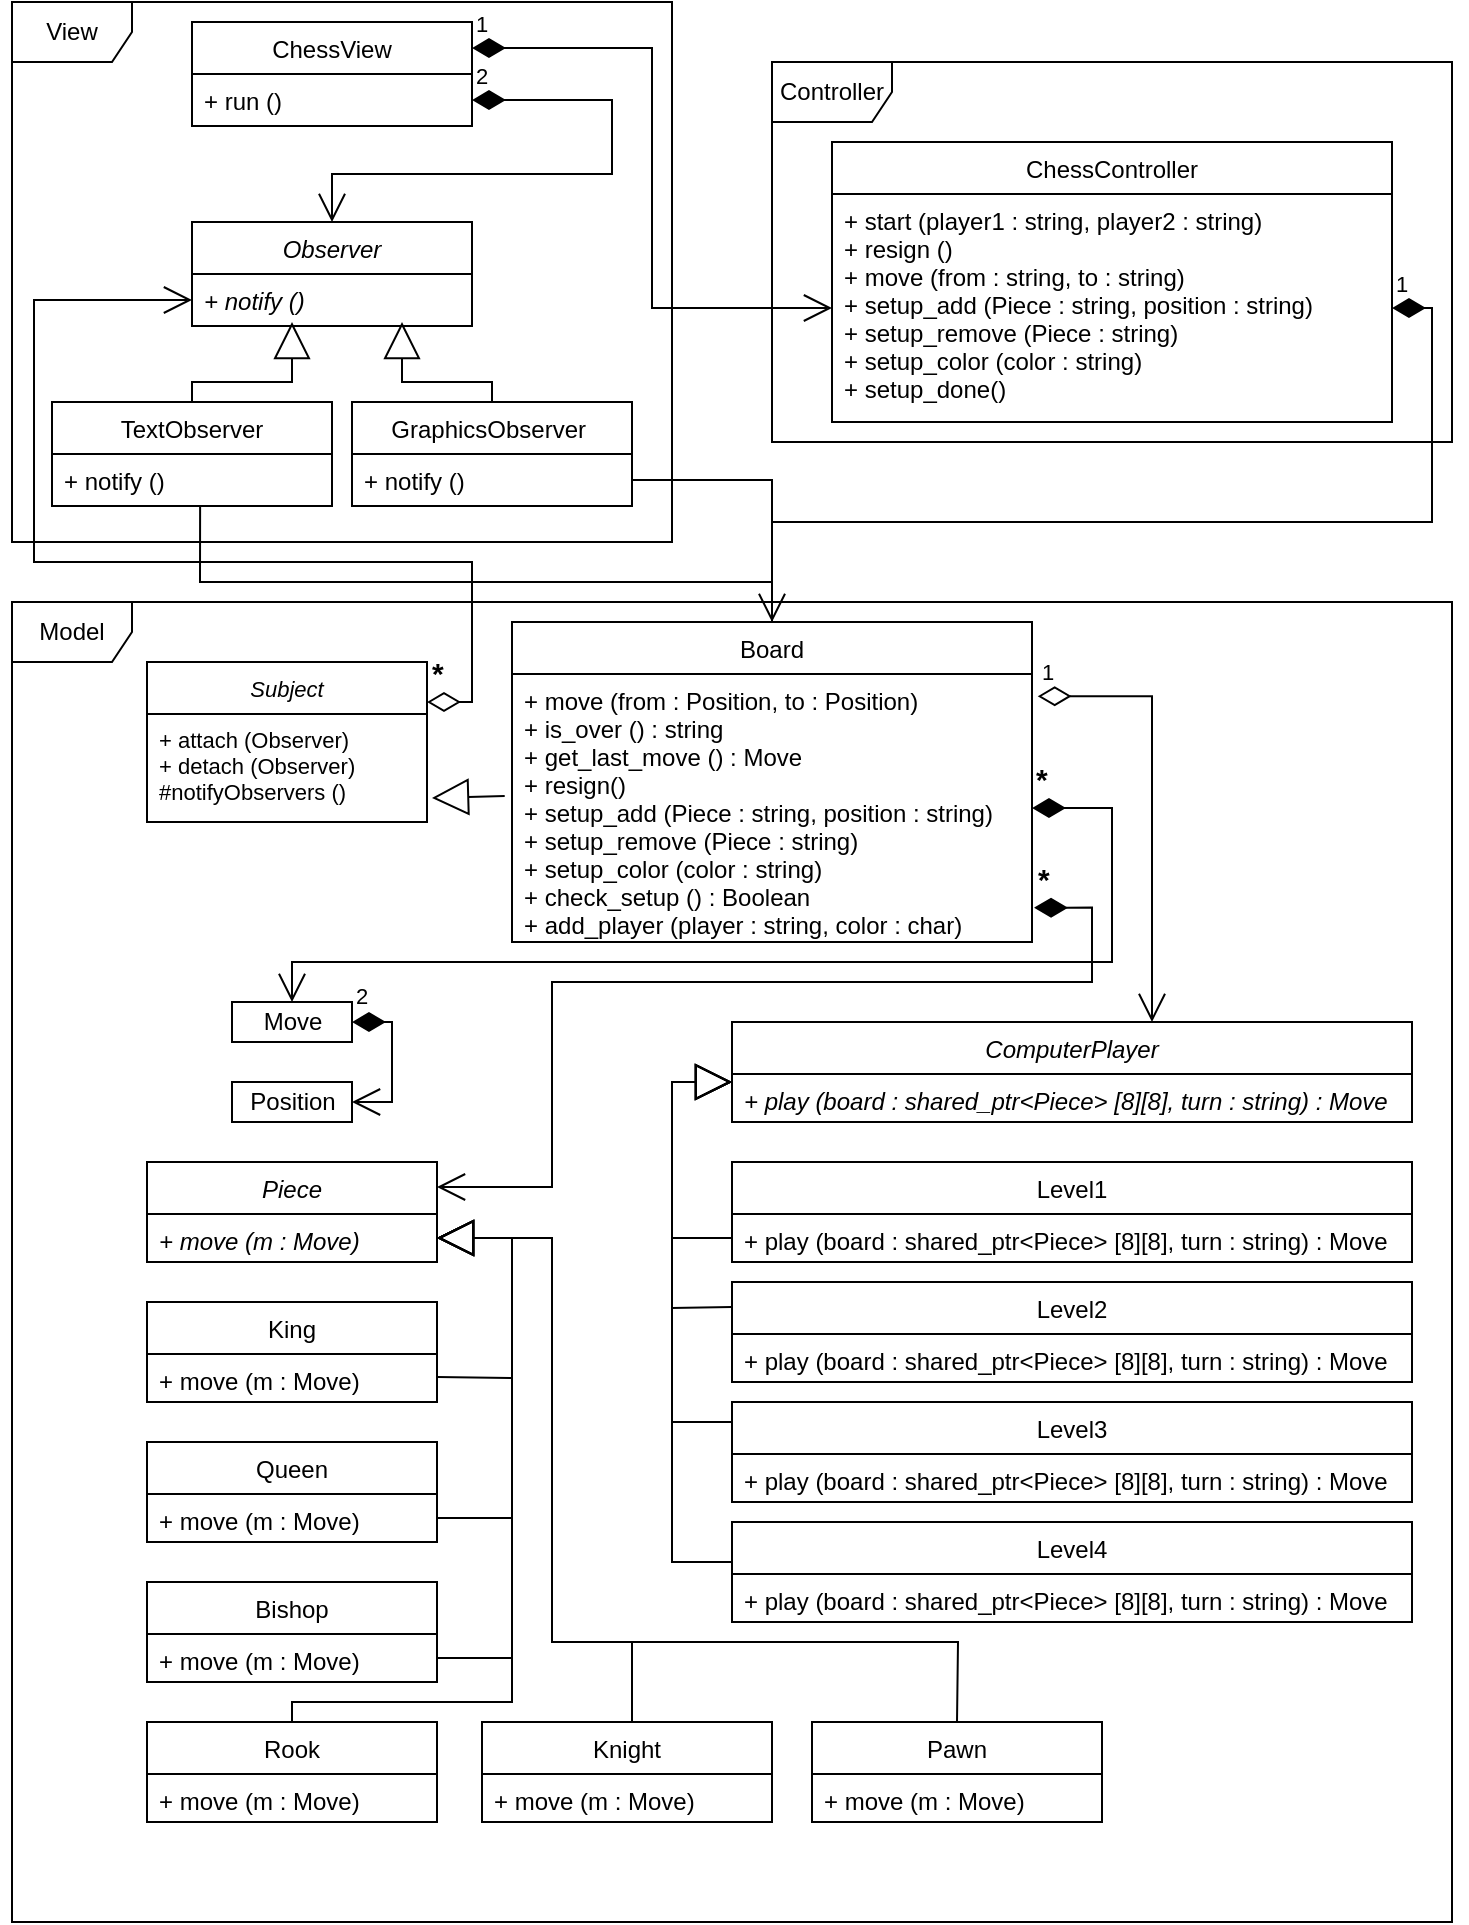 <mxfile version="15.8.6" type="github">
  <diagram id="GS2cKgzN8PQniIcKK5sv" name="Page-1">
    <mxGraphModel dx="841" dy="687" grid="1" gridSize="10" guides="1" tooltips="1" connect="1" arrows="1" fold="1" page="1" pageScale="1" pageWidth="850" pageHeight="1100" math="0" shadow="0">
      <root>
        <mxCell id="0" />
        <mxCell id="1" parent="0" />
        <mxCell id="E_RCuXJ4IqIj-VpBacVf-2" value="View" style="shape=umlFrame;whiteSpace=wrap;html=1;" parent="1" vertex="1">
          <mxGeometry x="90" y="100" width="330" height="270" as="geometry" />
        </mxCell>
        <mxCell id="E_RCuXJ4IqIj-VpBacVf-3" value="Controller" style="shape=umlFrame;whiteSpace=wrap;html=1;" parent="1" vertex="1">
          <mxGeometry x="470" y="130" width="340" height="190" as="geometry" />
        </mxCell>
        <mxCell id="E_RCuXJ4IqIj-VpBacVf-4" value="Model" style="shape=umlFrame;whiteSpace=wrap;html=1;" parent="1" vertex="1">
          <mxGeometry x="90" y="400" width="720" height="660" as="geometry" />
        </mxCell>
        <mxCell id="E_RCuXJ4IqIj-VpBacVf-5" value="ChessView" style="swimlane;fontStyle=0;childLayout=stackLayout;horizontal=1;startSize=26;fillColor=none;horizontalStack=0;resizeParent=1;resizeParentMax=0;resizeLast=0;collapsible=1;marginBottom=0;" parent="1" vertex="1">
          <mxGeometry x="180" y="110" width="140" height="52" as="geometry" />
        </mxCell>
        <mxCell id="E_RCuXJ4IqIj-VpBacVf-6" value="+ run ()" style="text;strokeColor=none;fillColor=none;align=left;verticalAlign=top;spacingLeft=4;spacingRight=4;overflow=hidden;rotatable=0;points=[[0,0.5],[1,0.5]];portConstraint=eastwest;" parent="E_RCuXJ4IqIj-VpBacVf-5" vertex="1">
          <mxGeometry y="26" width="140" height="26" as="geometry" />
        </mxCell>
        <mxCell id="E_RCuXJ4IqIj-VpBacVf-9" value="Observer" style="swimlane;fontStyle=2;childLayout=stackLayout;horizontal=1;startSize=26;fillColor=none;horizontalStack=0;resizeParent=1;resizeParentMax=0;resizeLast=0;collapsible=1;marginBottom=0;" parent="1" vertex="1">
          <mxGeometry x="180" y="210" width="140" height="52" as="geometry" />
        </mxCell>
        <mxCell id="E_RCuXJ4IqIj-VpBacVf-10" value="+ notify ()" style="text;strokeColor=none;fillColor=none;align=left;verticalAlign=top;spacingLeft=4;spacingRight=4;overflow=hidden;rotatable=0;points=[[0,0.5],[1,0.5]];portConstraint=eastwest;fontStyle=2" parent="E_RCuXJ4IqIj-VpBacVf-9" vertex="1">
          <mxGeometry y="26" width="140" height="26" as="geometry" />
        </mxCell>
        <mxCell id="E_RCuXJ4IqIj-VpBacVf-17" value="GraphicsObserver " style="swimlane;fontStyle=0;childLayout=stackLayout;horizontal=1;startSize=26;fillColor=none;horizontalStack=0;resizeParent=1;resizeParentMax=0;resizeLast=0;collapsible=1;marginBottom=0;" parent="1" vertex="1">
          <mxGeometry x="260" y="300" width="140" height="52" as="geometry" />
        </mxCell>
        <mxCell id="E_RCuXJ4IqIj-VpBacVf-21" value="" style="endArrow=block;endSize=16;endFill=0;html=1;rounded=0;" parent="E_RCuXJ4IqIj-VpBacVf-17" edge="1">
          <mxGeometry width="160" relative="1" as="geometry">
            <mxPoint x="70" as="sourcePoint" />
            <mxPoint x="25" y="-40" as="targetPoint" />
            <Array as="points">
              <mxPoint x="70" y="-10" />
              <mxPoint x="25" y="-10" />
            </Array>
          </mxGeometry>
        </mxCell>
        <mxCell id="E_RCuXJ4IqIj-VpBacVf-18" value="+ notify ()" style="text;strokeColor=none;fillColor=none;align=left;verticalAlign=top;spacingLeft=4;spacingRight=4;overflow=hidden;rotatable=0;points=[[0,0.5],[1,0.5]];portConstraint=eastwest;fontStyle=0" parent="E_RCuXJ4IqIj-VpBacVf-17" vertex="1">
          <mxGeometry y="26" width="140" height="26" as="geometry" />
        </mxCell>
        <mxCell id="E_RCuXJ4IqIj-VpBacVf-19" value="TextObserver" style="swimlane;fontStyle=0;childLayout=stackLayout;horizontal=1;startSize=26;fillColor=none;horizontalStack=0;resizeParent=1;resizeParentMax=0;resizeLast=0;collapsible=1;marginBottom=0;" parent="1" vertex="1">
          <mxGeometry x="110" y="300" width="140" height="52" as="geometry" />
        </mxCell>
        <mxCell id="E_RCuXJ4IqIj-VpBacVf-20" value="+ notify ()" style="text;strokeColor=none;fillColor=none;align=left;verticalAlign=top;spacingLeft=4;spacingRight=4;overflow=hidden;rotatable=0;points=[[0,0.5],[1,0.5]];portConstraint=eastwest;fontStyle=0" parent="E_RCuXJ4IqIj-VpBacVf-19" vertex="1">
          <mxGeometry y="26" width="140" height="26" as="geometry" />
        </mxCell>
        <mxCell id="E_RCuXJ4IqIj-VpBacVf-22" value="" style="endArrow=block;endSize=16;endFill=0;html=1;rounded=0;exitX=0.5;exitY=0;exitDx=0;exitDy=0;" parent="1" source="E_RCuXJ4IqIj-VpBacVf-19" edge="1">
          <mxGeometry width="160" relative="1" as="geometry">
            <mxPoint x="250" y="300" as="sourcePoint" />
            <mxPoint x="230" y="260" as="targetPoint" />
            <Array as="points">
              <mxPoint x="180" y="290" />
              <mxPoint x="230" y="290" />
            </Array>
          </mxGeometry>
        </mxCell>
        <mxCell id="E_RCuXJ4IqIj-VpBacVf-23" value="ChessController" style="swimlane;fontStyle=0;childLayout=stackLayout;horizontal=1;startSize=26;fillColor=none;horizontalStack=0;resizeParent=1;resizeParentMax=0;resizeLast=0;collapsible=1;marginBottom=0;" parent="1" vertex="1">
          <mxGeometry x="500" y="170" width="280" height="140" as="geometry" />
        </mxCell>
        <mxCell id="E_RCuXJ4IqIj-VpBacVf-24" value="+ start (player1 : string, player2 : string)&#xa;+ resign ()&#xa;+ move (from : string, to : string)&#xa;+ setup_add (Piece : string, position : string)&#xa;+ setup_remove (Piece : string)&#xa;+ setup_color (color : string)&#xa;+ setup_done()" style="text;strokeColor=none;fillColor=none;align=left;verticalAlign=top;spacingLeft=4;spacingRight=4;overflow=hidden;rotatable=0;points=[[0,0.5],[1,0.5]];portConstraint=eastwest;" parent="E_RCuXJ4IqIj-VpBacVf-23" vertex="1">
          <mxGeometry y="26" width="280" height="114" as="geometry" />
        </mxCell>
        <mxCell id="E_RCuXJ4IqIj-VpBacVf-32" value="Board" style="swimlane;fontStyle=0;childLayout=stackLayout;horizontal=1;startSize=26;fillColor=none;horizontalStack=0;resizeParent=1;resizeParentMax=0;resizeLast=0;collapsible=1;marginBottom=0;" parent="1" vertex="1">
          <mxGeometry x="340" y="410" width="260" height="160" as="geometry" />
        </mxCell>
        <mxCell id="E_RCuXJ4IqIj-VpBacVf-33" value="+ move (from : Position, to : Position) &#xa;+ is_over () : string &#xa;+ get_last_move () : Move&#xa;+ resign()&#xa;+ setup_add (Piece : string, position : string)&#xa;+ setup_remove (Piece : string)&#xa;+ setup_color (color : string)&#xa;+ check_setup () : Boolean&#xa;+ add_player (player : string, color : char)" style="text;strokeColor=none;fillColor=none;align=left;verticalAlign=top;spacingLeft=4;spacingRight=4;overflow=hidden;rotatable=0;points=[[0,0.5],[1,0.5]];portConstraint=eastwest;" parent="E_RCuXJ4IqIj-VpBacVf-32" vertex="1">
          <mxGeometry y="26" width="260" height="134" as="geometry" />
        </mxCell>
        <mxCell id="E_RCuXJ4IqIj-VpBacVf-37" value="ComputerPlayer" style="swimlane;fontStyle=2;childLayout=stackLayout;horizontal=1;startSize=26;fillColor=none;horizontalStack=0;resizeParent=1;resizeParentMax=0;resizeLast=0;collapsible=1;marginBottom=0;" parent="1" vertex="1">
          <mxGeometry x="450" y="610" width="340" height="50" as="geometry" />
        </mxCell>
        <mxCell id="E_RCuXJ4IqIj-VpBacVf-38" value="+ play (board : shared_ptr&lt;Piece&gt; [8][8], turn : string) : Move" style="text;strokeColor=none;fillColor=none;align=left;verticalAlign=top;spacingLeft=4;spacingRight=4;overflow=hidden;rotatable=0;points=[[0,0.5],[1,0.5]];portConstraint=eastwest;fontStyle=2" parent="E_RCuXJ4IqIj-VpBacVf-37" vertex="1">
          <mxGeometry y="26" width="340" height="24" as="geometry" />
        </mxCell>
        <mxCell id="E_RCuXJ4IqIj-VpBacVf-39" value="Level1" style="swimlane;fontStyle=0;childLayout=stackLayout;horizontal=1;startSize=26;fillColor=none;horizontalStack=0;resizeParent=1;resizeParentMax=0;resizeLast=0;collapsible=1;marginBottom=0;" parent="1" vertex="1">
          <mxGeometry x="450" y="680" width="340" height="50" as="geometry" />
        </mxCell>
        <mxCell id="E_RCuXJ4IqIj-VpBacVf-40" value="+ play (board : shared_ptr&lt;Piece&gt; [8][8], turn : string) : Move" style="text;strokeColor=none;fillColor=none;align=left;verticalAlign=top;spacingLeft=4;spacingRight=4;overflow=hidden;rotatable=0;points=[[0,0.5],[1,0.5]];portConstraint=eastwest;fontStyle=0" parent="E_RCuXJ4IqIj-VpBacVf-39" vertex="1">
          <mxGeometry y="26" width="340" height="24" as="geometry" />
        </mxCell>
        <mxCell id="E_RCuXJ4IqIj-VpBacVf-42" value="Level2" style="swimlane;fontStyle=0;childLayout=stackLayout;horizontal=1;startSize=26;fillColor=none;horizontalStack=0;resizeParent=1;resizeParentMax=0;resizeLast=0;collapsible=1;marginBottom=0;" parent="1" vertex="1">
          <mxGeometry x="450" y="740" width="340" height="50" as="geometry" />
        </mxCell>
        <mxCell id="E_RCuXJ4IqIj-VpBacVf-43" value="+ play (board : shared_ptr&lt;Piece&gt; [8][8], turn : string) : Move" style="text;strokeColor=none;fillColor=none;align=left;verticalAlign=top;spacingLeft=4;spacingRight=4;overflow=hidden;rotatable=0;points=[[0,0.5],[1,0.5]];portConstraint=eastwest;fontStyle=0" parent="E_RCuXJ4IqIj-VpBacVf-42" vertex="1">
          <mxGeometry y="26" width="340" height="24" as="geometry" />
        </mxCell>
        <mxCell id="E_RCuXJ4IqIj-VpBacVf-44" value="Level3" style="swimlane;fontStyle=0;childLayout=stackLayout;horizontal=1;startSize=26;fillColor=none;horizontalStack=0;resizeParent=1;resizeParentMax=0;resizeLast=0;collapsible=1;marginBottom=0;" parent="1" vertex="1">
          <mxGeometry x="450" y="800" width="340" height="50" as="geometry" />
        </mxCell>
        <mxCell id="E_RCuXJ4IqIj-VpBacVf-45" value="+ play (board : shared_ptr&lt;Piece&gt; [8][8], turn : string) : Move" style="text;strokeColor=none;fillColor=none;align=left;verticalAlign=top;spacingLeft=4;spacingRight=4;overflow=hidden;rotatable=0;points=[[0,0.5],[1,0.5]];portConstraint=eastwest;fontStyle=0" parent="E_RCuXJ4IqIj-VpBacVf-44" vertex="1">
          <mxGeometry y="26" width="340" height="24" as="geometry" />
        </mxCell>
        <mxCell id="E_RCuXJ4IqIj-VpBacVf-46" value="Level4" style="swimlane;fontStyle=0;childLayout=stackLayout;horizontal=1;startSize=26;fillColor=none;horizontalStack=0;resizeParent=1;resizeParentMax=0;resizeLast=0;collapsible=1;marginBottom=0;" parent="1" vertex="1">
          <mxGeometry x="450" y="860" width="340" height="50" as="geometry" />
        </mxCell>
        <mxCell id="E_RCuXJ4IqIj-VpBacVf-47" value="+ play (board : shared_ptr&lt;Piece&gt; [8][8], turn : string) : Move" style="text;strokeColor=none;fillColor=none;align=left;verticalAlign=top;spacingLeft=4;spacingRight=4;overflow=hidden;rotatable=0;points=[[0,0.5],[1,0.5]];portConstraint=eastwest;fontStyle=0" parent="E_RCuXJ4IqIj-VpBacVf-46" vertex="1">
          <mxGeometry y="26" width="340" height="24" as="geometry" />
        </mxCell>
        <mxCell id="E_RCuXJ4IqIj-VpBacVf-50" value="" style="endArrow=block;endSize=16;endFill=0;html=1;rounded=0;exitX=0;exitY=0.5;exitDx=0;exitDy=0;" parent="1" source="E_RCuXJ4IqIj-VpBacVf-40" edge="1">
          <mxGeometry width="160" relative="1" as="geometry">
            <mxPoint x="290" y="590" as="sourcePoint" />
            <mxPoint x="450" y="640" as="targetPoint" />
            <Array as="points">
              <mxPoint x="420" y="718" />
              <mxPoint x="420" y="640" />
            </Array>
          </mxGeometry>
        </mxCell>
        <mxCell id="E_RCuXJ4IqIj-VpBacVf-51" value="" style="endArrow=block;endSize=16;endFill=0;html=1;rounded=0;exitX=0;exitY=0.25;exitDx=0;exitDy=0;" parent="1" edge="1" source="E_RCuXJ4IqIj-VpBacVf-42">
          <mxGeometry width="160" relative="1" as="geometry">
            <mxPoint x="450" y="740" as="sourcePoint" />
            <mxPoint x="450" y="640" as="targetPoint" />
            <Array as="points">
              <mxPoint x="420" y="753" />
              <mxPoint x="420" y="640" />
            </Array>
          </mxGeometry>
        </mxCell>
        <mxCell id="E_RCuXJ4IqIj-VpBacVf-52" value="" style="endArrow=block;endSize=16;endFill=0;html=1;rounded=0;" parent="1" edge="1">
          <mxGeometry width="160" relative="1" as="geometry">
            <mxPoint x="450" y="810" as="sourcePoint" />
            <mxPoint x="450" y="640" as="targetPoint" />
            <Array as="points">
              <mxPoint x="420" y="810" />
              <mxPoint x="420" y="640" />
            </Array>
          </mxGeometry>
        </mxCell>
        <mxCell id="E_RCuXJ4IqIj-VpBacVf-53" value="" style="endArrow=block;endSize=16;endFill=0;html=1;rounded=0;" parent="1" edge="1">
          <mxGeometry width="160" relative="1" as="geometry">
            <mxPoint x="450" y="880" as="sourcePoint" />
            <mxPoint x="450" y="640" as="targetPoint" />
            <Array as="points">
              <mxPoint x="420" y="880" />
              <mxPoint x="420" y="640" />
            </Array>
          </mxGeometry>
        </mxCell>
        <mxCell id="E_RCuXJ4IqIj-VpBacVf-58" value="1" style="endArrow=open;html=1;endSize=12;startArrow=diamondThin;startSize=14;startFill=0;edgeStyle=orthogonalEdgeStyle;align=left;verticalAlign=bottom;rounded=0;exitX=1.011;exitY=0.083;exitDx=0;exitDy=0;exitPerimeter=0;" parent="1" source="E_RCuXJ4IqIj-VpBacVf-33" target="E_RCuXJ4IqIj-VpBacVf-37" edge="1">
          <mxGeometry x="-1" y="3" relative="1" as="geometry">
            <mxPoint x="560" y="480" as="sourcePoint" />
            <mxPoint x="720" y="480" as="targetPoint" />
            <Array as="points">
              <mxPoint x="660" y="447" />
            </Array>
          </mxGeometry>
        </mxCell>
        <mxCell id="E_RCuXJ4IqIj-VpBacVf-59" value="1" style="endArrow=open;html=1;endSize=12;startArrow=diamondThin;startSize=14;startFill=1;edgeStyle=orthogonalEdgeStyle;align=left;verticalAlign=bottom;rounded=0;exitX=1;exitY=0.25;exitDx=0;exitDy=0;entryX=0;entryY=0.5;entryDx=0;entryDy=0;" parent="1" source="E_RCuXJ4IqIj-VpBacVf-5" target="E_RCuXJ4IqIj-VpBacVf-24" edge="1">
          <mxGeometry x="-1" y="3" relative="1" as="geometry">
            <mxPoint x="380" y="200" as="sourcePoint" />
            <mxPoint x="540" y="200" as="targetPoint" />
          </mxGeometry>
        </mxCell>
        <mxCell id="E_RCuXJ4IqIj-VpBacVf-60" value="1" style="endArrow=open;html=1;endSize=12;startArrow=diamondThin;startSize=14;startFill=1;edgeStyle=orthogonalEdgeStyle;align=left;verticalAlign=bottom;rounded=0;entryX=0.5;entryY=0;entryDx=0;entryDy=0;exitX=1;exitY=0.5;exitDx=0;exitDy=0;" parent="1" source="E_RCuXJ4IqIj-VpBacVf-24" target="E_RCuXJ4IqIj-VpBacVf-32" edge="1">
          <mxGeometry x="-1" y="3" relative="1" as="geometry">
            <mxPoint x="640" y="290" as="sourcePoint" />
            <mxPoint x="800" y="290" as="targetPoint" />
            <Array as="points">
              <mxPoint x="800" y="253" />
              <mxPoint x="800" y="360" />
              <mxPoint x="470" y="360" />
            </Array>
          </mxGeometry>
        </mxCell>
        <mxCell id="E_RCuXJ4IqIj-VpBacVf-62" value="2" style="endArrow=open;html=1;endSize=12;startArrow=diamondThin;startSize=14;startFill=1;edgeStyle=orthogonalEdgeStyle;align=left;verticalAlign=bottom;rounded=0;exitX=1;exitY=0.75;exitDx=0;exitDy=0;entryX=0.5;entryY=0;entryDx=0;entryDy=0;" parent="1" source="E_RCuXJ4IqIj-VpBacVf-5" target="E_RCuXJ4IqIj-VpBacVf-9" edge="1">
          <mxGeometry x="-1" y="3" relative="1" as="geometry">
            <mxPoint x="250" y="170" as="sourcePoint" />
            <mxPoint x="410" y="170" as="targetPoint" />
            <Array as="points">
              <mxPoint x="390" y="149" />
              <mxPoint x="390" y="186" />
              <mxPoint x="250" y="186" />
            </Array>
          </mxGeometry>
        </mxCell>
        <mxCell id="E_RCuXJ4IqIj-VpBacVf-63" value="Move" style="html=1;" parent="1" vertex="1">
          <mxGeometry x="200" y="600" width="60" height="20" as="geometry" />
        </mxCell>
        <mxCell id="E_RCuXJ4IqIj-VpBacVf-64" value="Position" style="html=1;" parent="1" vertex="1">
          <mxGeometry x="200" y="640" width="60" height="20" as="geometry" />
        </mxCell>
        <mxCell id="E_RCuXJ4IqIj-VpBacVf-66" value="&lt;font style=&quot;font-size: 15px&quot;&gt;&lt;b&gt;*&lt;/b&gt;&lt;/font&gt;" style="endArrow=open;html=1;endSize=12;startArrow=diamondThin;startSize=14;startFill=1;edgeStyle=orthogonalEdgeStyle;align=left;verticalAlign=bottom;rounded=0;entryX=0.5;entryY=0;entryDx=0;entryDy=0;exitX=1;exitY=0.5;exitDx=0;exitDy=0;" parent="1" source="E_RCuXJ4IqIj-VpBacVf-33" target="E_RCuXJ4IqIj-VpBacVf-63" edge="1">
          <mxGeometry x="-1" y="3" relative="1" as="geometry">
            <mxPoint x="340" y="510" as="sourcePoint" />
            <mxPoint x="500" y="510" as="targetPoint" />
            <Array as="points">
              <mxPoint x="640" y="503" />
              <mxPoint x="640" y="580" />
              <mxPoint x="230" y="580" />
            </Array>
          </mxGeometry>
        </mxCell>
        <mxCell id="E_RCuXJ4IqIj-VpBacVf-67" value="&lt;font style=&quot;font-size: 11px&quot;&gt;2&lt;/font&gt;" style="endArrow=open;html=1;endSize=12;startArrow=diamondThin;startSize=14;startFill=1;edgeStyle=orthogonalEdgeStyle;align=left;verticalAlign=bottom;rounded=0;fontSize=15;exitX=1;exitY=0.5;exitDx=0;exitDy=0;entryX=1;entryY=0.5;entryDx=0;entryDy=0;" parent="1" source="E_RCuXJ4IqIj-VpBacVf-63" target="E_RCuXJ4IqIj-VpBacVf-64" edge="1">
          <mxGeometry x="-1" y="3" relative="1" as="geometry">
            <mxPoint x="230" y="600" as="sourcePoint" />
            <mxPoint x="390" y="600" as="targetPoint" />
            <Array as="points">
              <mxPoint x="280" y="610" />
              <mxPoint x="280" y="650" />
            </Array>
          </mxGeometry>
        </mxCell>
        <mxCell id="E_RCuXJ4IqIj-VpBacVf-69" value="Piece" style="swimlane;fontStyle=2;childLayout=stackLayout;horizontal=1;startSize=26;fillColor=none;horizontalStack=0;resizeParent=1;resizeParentMax=0;resizeLast=0;collapsible=1;marginBottom=0;" parent="1" vertex="1">
          <mxGeometry x="157.5" y="680" width="145" height="50" as="geometry" />
        </mxCell>
        <mxCell id="E_RCuXJ4IqIj-VpBacVf-70" value="+ move (m : Move) &#xa;&#xa;" style="text;strokeColor=none;fillColor=none;align=left;verticalAlign=top;spacingLeft=4;spacingRight=4;overflow=hidden;rotatable=0;points=[[0,0.5],[1,0.5]];portConstraint=eastwest;fontStyle=2" parent="E_RCuXJ4IqIj-VpBacVf-69" vertex="1">
          <mxGeometry y="26" width="145" height="24" as="geometry" />
        </mxCell>
        <mxCell id="E_RCuXJ4IqIj-VpBacVf-73" value="King" style="swimlane;fontStyle=0;childLayout=stackLayout;horizontal=1;startSize=26;fillColor=none;horizontalStack=0;resizeParent=1;resizeParentMax=0;resizeLast=0;collapsible=1;marginBottom=0;" parent="1" vertex="1">
          <mxGeometry x="157.5" y="750" width="145" height="50" as="geometry" />
        </mxCell>
        <mxCell id="E_RCuXJ4IqIj-VpBacVf-74" value="+ move (m : Move) &#xa;&#xa;" style="text;strokeColor=none;fillColor=none;align=left;verticalAlign=top;spacingLeft=4;spacingRight=4;overflow=hidden;rotatable=0;points=[[0,0.5],[1,0.5]];portConstraint=eastwest;fontStyle=0" parent="E_RCuXJ4IqIj-VpBacVf-73" vertex="1">
          <mxGeometry y="26" width="145" height="24" as="geometry" />
        </mxCell>
        <mxCell id="E_RCuXJ4IqIj-VpBacVf-76" value="Queen" style="swimlane;fontStyle=0;childLayout=stackLayout;horizontal=1;startSize=26;fillColor=none;horizontalStack=0;resizeParent=1;resizeParentMax=0;resizeLast=0;collapsible=1;marginBottom=0;" parent="1" vertex="1">
          <mxGeometry x="157.5" y="820" width="145" height="50" as="geometry" />
        </mxCell>
        <mxCell id="E_RCuXJ4IqIj-VpBacVf-77" value="+ move (m : Move) &#xa;&#xa;" style="text;strokeColor=none;fillColor=none;align=left;verticalAlign=top;spacingLeft=4;spacingRight=4;overflow=hidden;rotatable=0;points=[[0,0.5],[1,0.5]];portConstraint=eastwest;fontStyle=0" parent="E_RCuXJ4IqIj-VpBacVf-76" vertex="1">
          <mxGeometry y="26" width="145" height="24" as="geometry" />
        </mxCell>
        <mxCell id="E_RCuXJ4IqIj-VpBacVf-78" value="Bishop" style="swimlane;fontStyle=0;childLayout=stackLayout;horizontal=1;startSize=26;fillColor=none;horizontalStack=0;resizeParent=1;resizeParentMax=0;resizeLast=0;collapsible=1;marginBottom=0;" parent="1" vertex="1">
          <mxGeometry x="157.5" y="890" width="145" height="50" as="geometry" />
        </mxCell>
        <mxCell id="E_RCuXJ4IqIj-VpBacVf-79" value="+ move (m : Move) &#xa;&#xa;" style="text;strokeColor=none;fillColor=none;align=left;verticalAlign=top;spacingLeft=4;spacingRight=4;overflow=hidden;rotatable=0;points=[[0,0.5],[1,0.5]];portConstraint=eastwest;fontStyle=0" parent="E_RCuXJ4IqIj-VpBacVf-78" vertex="1">
          <mxGeometry y="26" width="145" height="24" as="geometry" />
        </mxCell>
        <mxCell id="E_RCuXJ4IqIj-VpBacVf-80" value="Rook" style="swimlane;fontStyle=0;childLayout=stackLayout;horizontal=1;startSize=26;fillColor=none;horizontalStack=0;resizeParent=1;resizeParentMax=0;resizeLast=0;collapsible=1;marginBottom=0;" parent="1" vertex="1">
          <mxGeometry x="157.5" y="960" width="145" height="50" as="geometry" />
        </mxCell>
        <mxCell id="E_RCuXJ4IqIj-VpBacVf-81" value="+ move (m : Move) &#xa;&#xa;" style="text;strokeColor=none;fillColor=none;align=left;verticalAlign=top;spacingLeft=4;spacingRight=4;overflow=hidden;rotatable=0;points=[[0,0.5],[1,0.5]];portConstraint=eastwest;fontStyle=0" parent="E_RCuXJ4IqIj-VpBacVf-80" vertex="1">
          <mxGeometry y="26" width="145" height="24" as="geometry" />
        </mxCell>
        <mxCell id="E_RCuXJ4IqIj-VpBacVf-82" value="Knight" style="swimlane;fontStyle=0;childLayout=stackLayout;horizontal=1;startSize=26;fillColor=none;horizontalStack=0;resizeParent=1;resizeParentMax=0;resizeLast=0;collapsible=1;marginBottom=0;" parent="1" vertex="1">
          <mxGeometry x="325" y="960" width="145" height="50" as="geometry" />
        </mxCell>
        <mxCell id="E_RCuXJ4IqIj-VpBacVf-83" value="+ move (m : Move) &#xa;&#xa;" style="text;strokeColor=none;fillColor=none;align=left;verticalAlign=top;spacingLeft=4;spacingRight=4;overflow=hidden;rotatable=0;points=[[0,0.5],[1,0.5]];portConstraint=eastwest;fontStyle=0" parent="E_RCuXJ4IqIj-VpBacVf-82" vertex="1">
          <mxGeometry y="26" width="145" height="24" as="geometry" />
        </mxCell>
        <mxCell id="E_RCuXJ4IqIj-VpBacVf-84" value="Pawn" style="swimlane;fontStyle=0;childLayout=stackLayout;horizontal=1;startSize=26;fillColor=none;horizontalStack=0;resizeParent=1;resizeParentMax=0;resizeLast=0;collapsible=1;marginBottom=0;" parent="1" vertex="1">
          <mxGeometry x="490" y="960" width="145" height="50" as="geometry" />
        </mxCell>
        <mxCell id="E_RCuXJ4IqIj-VpBacVf-85" value="+ move (m : Move) &#xa;&#xa;" style="text;strokeColor=none;fillColor=none;align=left;verticalAlign=top;spacingLeft=4;spacingRight=4;overflow=hidden;rotatable=0;points=[[0,0.5],[1,0.5]];portConstraint=eastwest;fontStyle=0" parent="E_RCuXJ4IqIj-VpBacVf-84" vertex="1">
          <mxGeometry y="26" width="145" height="24" as="geometry" />
        </mxCell>
        <mxCell id="E_RCuXJ4IqIj-VpBacVf-86" value="" style="endArrow=block;endSize=16;endFill=0;html=1;rounded=0;entryX=1;entryY=0.5;entryDx=0;entryDy=0;exitX=0.5;exitY=0;exitDx=0;exitDy=0;" parent="1" source="E_RCuXJ4IqIj-VpBacVf-84" target="E_RCuXJ4IqIj-VpBacVf-70" edge="1">
          <mxGeometry width="160" relative="1" as="geometry">
            <mxPoint x="460" y="890" as="sourcePoint" />
            <mxPoint x="460" y="600" as="targetPoint" />
            <Array as="points">
              <mxPoint x="563" y="920" />
              <mxPoint x="360" y="920" />
              <mxPoint x="360" y="718" />
            </Array>
          </mxGeometry>
        </mxCell>
        <mxCell id="E_RCuXJ4IqIj-VpBacVf-89" value="" style="endArrow=block;endSize=16;endFill=0;html=1;rounded=0;entryX=1;entryY=0.5;entryDx=0;entryDy=0;" parent="1" target="E_RCuXJ4IqIj-VpBacVf-70" edge="1">
          <mxGeometry width="160" relative="1" as="geometry">
            <mxPoint x="400" y="960" as="sourcePoint" />
            <mxPoint x="312.5" y="728" as="targetPoint" />
            <Array as="points">
              <mxPoint x="400" y="920" />
              <mxPoint x="360" y="920" />
              <mxPoint x="360" y="718" />
            </Array>
          </mxGeometry>
        </mxCell>
        <mxCell id="E_RCuXJ4IqIj-VpBacVf-90" value="" style="endArrow=block;endSize=16;endFill=0;html=1;rounded=0;entryX=1;entryY=0.5;entryDx=0;entryDy=0;" parent="1" source="E_RCuXJ4IqIj-VpBacVf-80" target="E_RCuXJ4IqIj-VpBacVf-70" edge="1">
          <mxGeometry width="160" relative="1" as="geometry">
            <mxPoint x="410" y="970" as="sourcePoint" />
            <mxPoint x="300" y="720" as="targetPoint" />
            <Array as="points">
              <mxPoint x="230" y="950" />
              <mxPoint x="340" y="950" />
              <mxPoint x="340" y="718" />
            </Array>
          </mxGeometry>
        </mxCell>
        <mxCell id="E_RCuXJ4IqIj-VpBacVf-91" value="" style="endArrow=block;endSize=16;endFill=0;html=1;rounded=0;entryX=1;entryY=0.5;entryDx=0;entryDy=0;exitX=1;exitY=0.5;exitDx=0;exitDy=0;" parent="1" source="E_RCuXJ4IqIj-VpBacVf-79" target="E_RCuXJ4IqIj-VpBacVf-70" edge="1">
          <mxGeometry width="160" relative="1" as="geometry">
            <mxPoint x="240" y="970" as="sourcePoint" />
            <mxPoint x="300" y="720" as="targetPoint" />
            <Array as="points">
              <mxPoint x="340" y="928" />
              <mxPoint x="340" y="718" />
            </Array>
          </mxGeometry>
        </mxCell>
        <mxCell id="E_RCuXJ4IqIj-VpBacVf-92" value="" style="endArrow=block;endSize=16;endFill=0;html=1;rounded=0;exitX=1;exitY=0.5;exitDx=0;exitDy=0;entryX=1;entryY=0.5;entryDx=0;entryDy=0;" parent="1" source="E_RCuXJ4IqIj-VpBacVf-77" target="E_RCuXJ4IqIj-VpBacVf-70" edge="1">
          <mxGeometry width="160" relative="1" as="geometry">
            <mxPoint x="312.5" y="938" as="sourcePoint" />
            <mxPoint x="310" y="720" as="targetPoint" />
            <Array as="points">
              <mxPoint x="340" y="858" />
              <mxPoint x="340" y="718" />
            </Array>
          </mxGeometry>
        </mxCell>
        <mxCell id="E_RCuXJ4IqIj-VpBacVf-93" value="" style="endArrow=block;endSize=16;endFill=0;html=1;rounded=0;exitX=1;exitY=0.75;exitDx=0;exitDy=0;entryX=1;entryY=0.5;entryDx=0;entryDy=0;" parent="1" source="E_RCuXJ4IqIj-VpBacVf-73" target="E_RCuXJ4IqIj-VpBacVf-70" edge="1">
          <mxGeometry width="160" relative="1" as="geometry">
            <mxPoint x="312.5" y="868" as="sourcePoint" />
            <mxPoint x="312.5" y="728" as="targetPoint" />
            <Array as="points">
              <mxPoint x="340" y="788" />
              <mxPoint x="340" y="718" />
            </Array>
          </mxGeometry>
        </mxCell>
        <mxCell id="E_RCuXJ4IqIj-VpBacVf-94" value="&lt;font style=&quot;font-size: 15px&quot;&gt;&lt;b&gt;*&lt;/b&gt;&lt;/font&gt;" style="endArrow=open;html=1;endSize=12;startArrow=diamondThin;startSize=14;startFill=1;edgeStyle=orthogonalEdgeStyle;align=left;verticalAlign=bottom;rounded=0;entryX=1;entryY=0.25;entryDx=0;entryDy=0;exitX=1.004;exitY=0.872;exitDx=0;exitDy=0;exitPerimeter=0;" parent="1" source="E_RCuXJ4IqIj-VpBacVf-33" target="E_RCuXJ4IqIj-VpBacVf-69" edge="1">
          <mxGeometry x="-1" y="3" relative="1" as="geometry">
            <mxPoint x="570" y="493" as="sourcePoint" />
            <mxPoint x="240" y="580" as="targetPoint" />
            <Array as="points">
              <mxPoint x="630" y="553" />
              <mxPoint x="630" y="590" />
              <mxPoint x="360" y="590" />
              <mxPoint x="360" y="693" />
            </Array>
          </mxGeometry>
        </mxCell>
        <mxCell id="E_RCuXJ4IqIj-VpBacVf-95" value="Subject" style="swimlane;fontStyle=2;childLayout=stackLayout;horizontal=1;startSize=26;fillColor=none;horizontalStack=0;resizeParent=1;resizeParentMax=0;resizeLast=0;collapsible=1;marginBottom=0;fontSize=11;" parent="1" vertex="1">
          <mxGeometry x="157.5" y="430" width="140" height="80" as="geometry" />
        </mxCell>
        <mxCell id="E_RCuXJ4IqIj-VpBacVf-98" value="+ attach (Observer)&#xa;+ detach (Observer)&#xa;#notifyObservers ()&#xa;" style="text;strokeColor=none;fillColor=none;align=left;verticalAlign=top;spacingLeft=4;spacingRight=4;overflow=hidden;rotatable=0;points=[[0,0.5],[1,0.5]];portConstraint=eastwest;fontSize=11;" parent="E_RCuXJ4IqIj-VpBacVf-95" vertex="1">
          <mxGeometry y="26" width="140" height="54" as="geometry" />
        </mxCell>
        <mxCell id="E_RCuXJ4IqIj-VpBacVf-99" value="" style="endArrow=block;endSize=16;endFill=0;html=1;rounded=0;fontSize=11;exitX=-0.014;exitY=0.455;exitDx=0;exitDy=0;exitPerimeter=0;" parent="1" source="E_RCuXJ4IqIj-VpBacVf-33" edge="1">
          <mxGeometry width="160" relative="1" as="geometry">
            <mxPoint x="297.5" y="483" as="sourcePoint" />
            <mxPoint x="300" y="498" as="targetPoint" />
            <Array as="points" />
          </mxGeometry>
        </mxCell>
        <mxCell id="E_RCuXJ4IqIj-VpBacVf-100" value="&lt;font style=&quot;font-size: 15px&quot;&gt;&lt;b&gt;*&lt;/b&gt;&lt;/font&gt;" style="endArrow=open;html=1;endSize=12;startArrow=diamondThin;startSize=14;startFill=0;edgeStyle=orthogonalEdgeStyle;align=left;verticalAlign=bottom;rounded=0;fontSize=11;entryX=0;entryY=0.5;entryDx=0;entryDy=0;exitX=1;exitY=0.25;exitDx=0;exitDy=0;" parent="1" source="E_RCuXJ4IqIj-VpBacVf-95" target="E_RCuXJ4IqIj-VpBacVf-10" edge="1">
          <mxGeometry x="-1" y="3" relative="1" as="geometry">
            <mxPoint x="160" y="480" as="sourcePoint" />
            <mxPoint x="320" y="480" as="targetPoint" />
            <Array as="points">
              <mxPoint x="320" y="450" />
              <mxPoint x="320" y="380" />
              <mxPoint x="101" y="380" />
              <mxPoint x="101" y="249" />
            </Array>
          </mxGeometry>
        </mxCell>
        <mxCell id="hnHvqXZN9ebjVoqpTecX-1" value="" style="endArrow=none;html=1;rounded=0;exitX=1;exitY=0.5;exitDx=0;exitDy=0;entryX=0.5;entryY=0;entryDx=0;entryDy=0;" edge="1" parent="1" source="E_RCuXJ4IqIj-VpBacVf-18" target="E_RCuXJ4IqIj-VpBacVf-32">
          <mxGeometry width="50" height="50" relative="1" as="geometry">
            <mxPoint x="400" y="370" as="sourcePoint" />
            <mxPoint x="450" y="410" as="targetPoint" />
            <Array as="points">
              <mxPoint x="470" y="339" />
            </Array>
          </mxGeometry>
        </mxCell>
        <mxCell id="hnHvqXZN9ebjVoqpTecX-2" value="" style="endArrow=none;html=1;rounded=0;entryX=0.529;entryY=1;entryDx=0;entryDy=0;entryPerimeter=0;exitX=0.5;exitY=0;exitDx=0;exitDy=0;" edge="1" parent="1" source="E_RCuXJ4IqIj-VpBacVf-32" target="E_RCuXJ4IqIj-VpBacVf-20">
          <mxGeometry width="50" height="50" relative="1" as="geometry">
            <mxPoint x="450" y="410" as="sourcePoint" />
            <mxPoint x="190" y="350" as="targetPoint" />
            <Array as="points">
              <mxPoint x="470" y="390" />
              <mxPoint x="184" y="390" />
            </Array>
          </mxGeometry>
        </mxCell>
      </root>
    </mxGraphModel>
  </diagram>
</mxfile>
